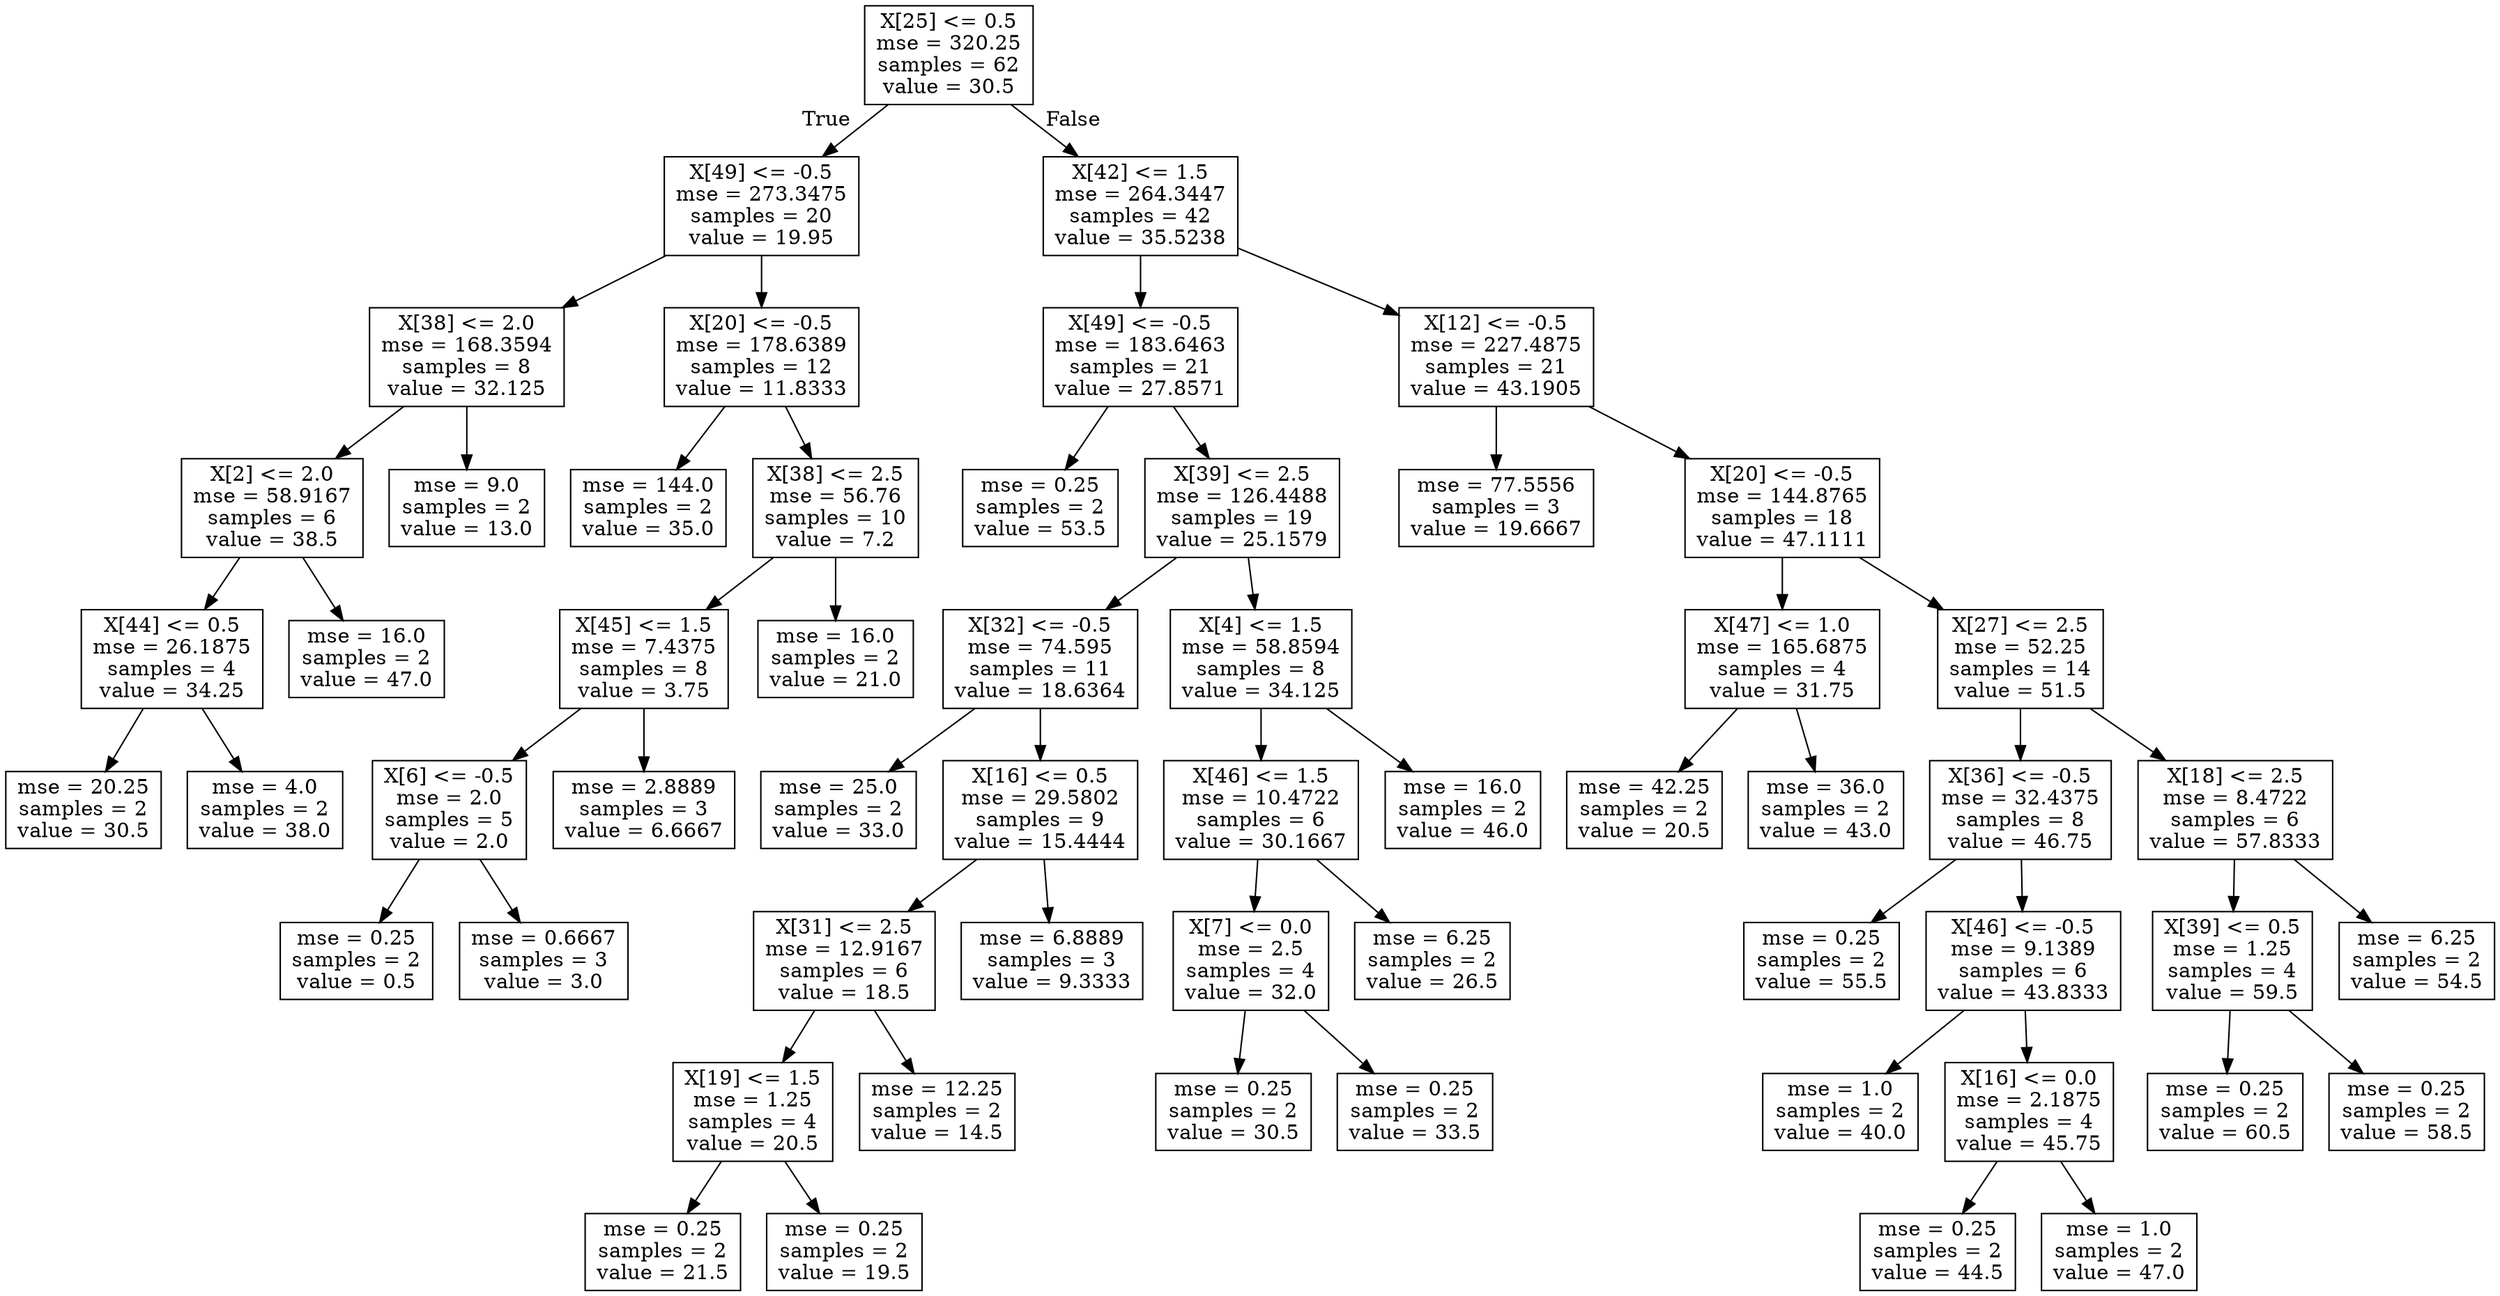 digraph Tree {
node [shape=box] ;
0 [label="X[25] <= 0.5\nmse = 320.25\nsamples = 62\nvalue = 30.5"] ;
1 [label="X[49] <= -0.5\nmse = 273.3475\nsamples = 20\nvalue = 19.95"] ;
0 -> 1 [labeldistance=2.5, labelangle=45, headlabel="True"] ;
2 [label="X[38] <= 2.0\nmse = 168.3594\nsamples = 8\nvalue = 32.125"] ;
1 -> 2 ;
3 [label="X[2] <= 2.0\nmse = 58.9167\nsamples = 6\nvalue = 38.5"] ;
2 -> 3 ;
4 [label="X[44] <= 0.5\nmse = 26.1875\nsamples = 4\nvalue = 34.25"] ;
3 -> 4 ;
5 [label="mse = 20.25\nsamples = 2\nvalue = 30.5"] ;
4 -> 5 ;
6 [label="mse = 4.0\nsamples = 2\nvalue = 38.0"] ;
4 -> 6 ;
7 [label="mse = 16.0\nsamples = 2\nvalue = 47.0"] ;
3 -> 7 ;
8 [label="mse = 9.0\nsamples = 2\nvalue = 13.0"] ;
2 -> 8 ;
9 [label="X[20] <= -0.5\nmse = 178.6389\nsamples = 12\nvalue = 11.8333"] ;
1 -> 9 ;
10 [label="mse = 144.0\nsamples = 2\nvalue = 35.0"] ;
9 -> 10 ;
11 [label="X[38] <= 2.5\nmse = 56.76\nsamples = 10\nvalue = 7.2"] ;
9 -> 11 ;
12 [label="X[45] <= 1.5\nmse = 7.4375\nsamples = 8\nvalue = 3.75"] ;
11 -> 12 ;
13 [label="X[6] <= -0.5\nmse = 2.0\nsamples = 5\nvalue = 2.0"] ;
12 -> 13 ;
14 [label="mse = 0.25\nsamples = 2\nvalue = 0.5"] ;
13 -> 14 ;
15 [label="mse = 0.6667\nsamples = 3\nvalue = 3.0"] ;
13 -> 15 ;
16 [label="mse = 2.8889\nsamples = 3\nvalue = 6.6667"] ;
12 -> 16 ;
17 [label="mse = 16.0\nsamples = 2\nvalue = 21.0"] ;
11 -> 17 ;
18 [label="X[42] <= 1.5\nmse = 264.3447\nsamples = 42\nvalue = 35.5238"] ;
0 -> 18 [labeldistance=2.5, labelangle=-45, headlabel="False"] ;
19 [label="X[49] <= -0.5\nmse = 183.6463\nsamples = 21\nvalue = 27.8571"] ;
18 -> 19 ;
20 [label="mse = 0.25\nsamples = 2\nvalue = 53.5"] ;
19 -> 20 ;
21 [label="X[39] <= 2.5\nmse = 126.4488\nsamples = 19\nvalue = 25.1579"] ;
19 -> 21 ;
22 [label="X[32] <= -0.5\nmse = 74.595\nsamples = 11\nvalue = 18.6364"] ;
21 -> 22 ;
23 [label="mse = 25.0\nsamples = 2\nvalue = 33.0"] ;
22 -> 23 ;
24 [label="X[16] <= 0.5\nmse = 29.5802\nsamples = 9\nvalue = 15.4444"] ;
22 -> 24 ;
25 [label="X[31] <= 2.5\nmse = 12.9167\nsamples = 6\nvalue = 18.5"] ;
24 -> 25 ;
26 [label="X[19] <= 1.5\nmse = 1.25\nsamples = 4\nvalue = 20.5"] ;
25 -> 26 ;
27 [label="mse = 0.25\nsamples = 2\nvalue = 21.5"] ;
26 -> 27 ;
28 [label="mse = 0.25\nsamples = 2\nvalue = 19.5"] ;
26 -> 28 ;
29 [label="mse = 12.25\nsamples = 2\nvalue = 14.5"] ;
25 -> 29 ;
30 [label="mse = 6.8889\nsamples = 3\nvalue = 9.3333"] ;
24 -> 30 ;
31 [label="X[4] <= 1.5\nmse = 58.8594\nsamples = 8\nvalue = 34.125"] ;
21 -> 31 ;
32 [label="X[46] <= 1.5\nmse = 10.4722\nsamples = 6\nvalue = 30.1667"] ;
31 -> 32 ;
33 [label="X[7] <= 0.0\nmse = 2.5\nsamples = 4\nvalue = 32.0"] ;
32 -> 33 ;
34 [label="mse = 0.25\nsamples = 2\nvalue = 30.5"] ;
33 -> 34 ;
35 [label="mse = 0.25\nsamples = 2\nvalue = 33.5"] ;
33 -> 35 ;
36 [label="mse = 6.25\nsamples = 2\nvalue = 26.5"] ;
32 -> 36 ;
37 [label="mse = 16.0\nsamples = 2\nvalue = 46.0"] ;
31 -> 37 ;
38 [label="X[12] <= -0.5\nmse = 227.4875\nsamples = 21\nvalue = 43.1905"] ;
18 -> 38 ;
39 [label="mse = 77.5556\nsamples = 3\nvalue = 19.6667"] ;
38 -> 39 ;
40 [label="X[20] <= -0.5\nmse = 144.8765\nsamples = 18\nvalue = 47.1111"] ;
38 -> 40 ;
41 [label="X[47] <= 1.0\nmse = 165.6875\nsamples = 4\nvalue = 31.75"] ;
40 -> 41 ;
42 [label="mse = 42.25\nsamples = 2\nvalue = 20.5"] ;
41 -> 42 ;
43 [label="mse = 36.0\nsamples = 2\nvalue = 43.0"] ;
41 -> 43 ;
44 [label="X[27] <= 2.5\nmse = 52.25\nsamples = 14\nvalue = 51.5"] ;
40 -> 44 ;
45 [label="X[36] <= -0.5\nmse = 32.4375\nsamples = 8\nvalue = 46.75"] ;
44 -> 45 ;
46 [label="mse = 0.25\nsamples = 2\nvalue = 55.5"] ;
45 -> 46 ;
47 [label="X[46] <= -0.5\nmse = 9.1389\nsamples = 6\nvalue = 43.8333"] ;
45 -> 47 ;
48 [label="mse = 1.0\nsamples = 2\nvalue = 40.0"] ;
47 -> 48 ;
49 [label="X[16] <= 0.0\nmse = 2.1875\nsamples = 4\nvalue = 45.75"] ;
47 -> 49 ;
50 [label="mse = 0.25\nsamples = 2\nvalue = 44.5"] ;
49 -> 50 ;
51 [label="mse = 1.0\nsamples = 2\nvalue = 47.0"] ;
49 -> 51 ;
52 [label="X[18] <= 2.5\nmse = 8.4722\nsamples = 6\nvalue = 57.8333"] ;
44 -> 52 ;
53 [label="X[39] <= 0.5\nmse = 1.25\nsamples = 4\nvalue = 59.5"] ;
52 -> 53 ;
54 [label="mse = 0.25\nsamples = 2\nvalue = 60.5"] ;
53 -> 54 ;
55 [label="mse = 0.25\nsamples = 2\nvalue = 58.5"] ;
53 -> 55 ;
56 [label="mse = 6.25\nsamples = 2\nvalue = 54.5"] ;
52 -> 56 ;
}